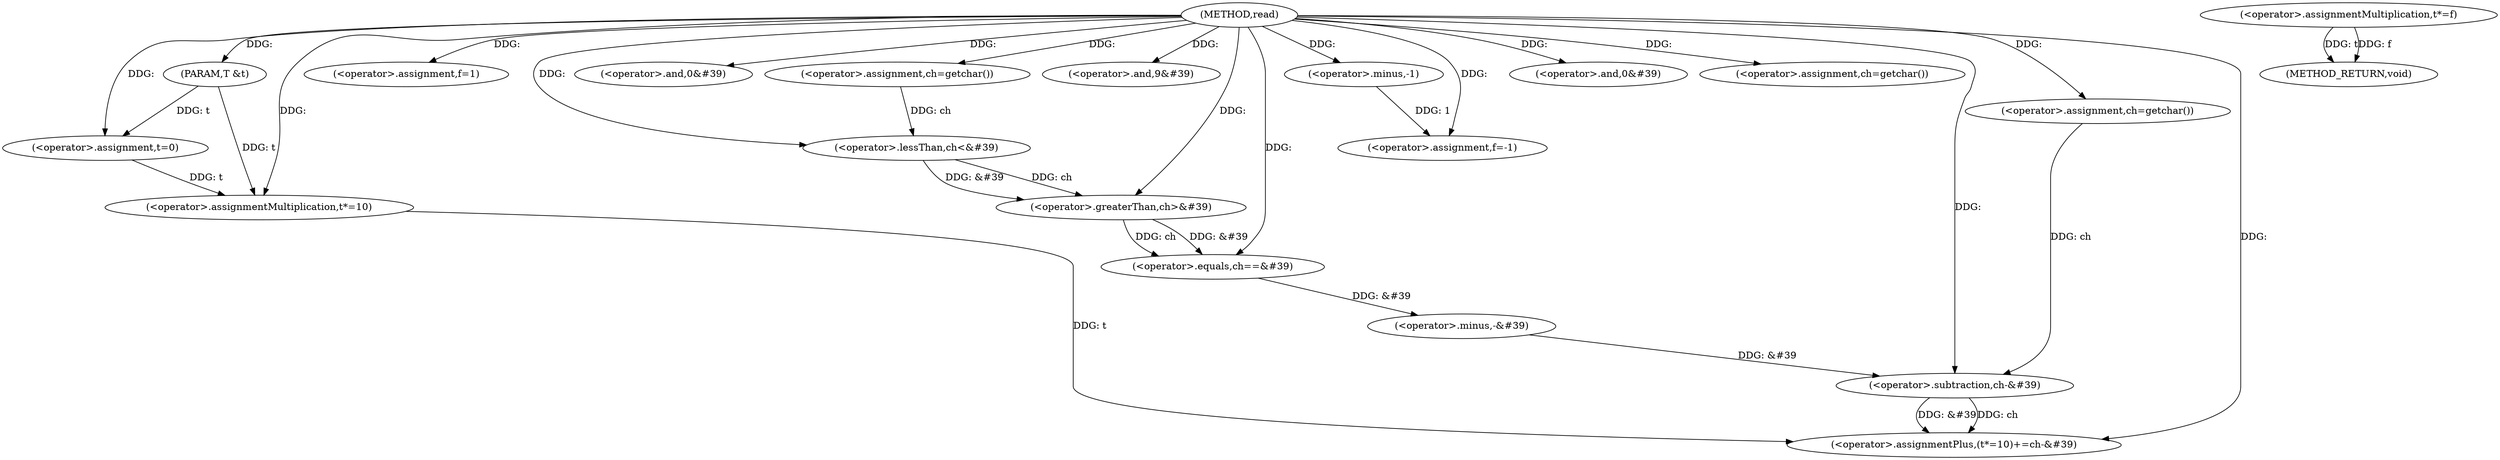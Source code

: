 digraph "read" {  
"1000108" [label = "(METHOD,read)" ]
"1000184" [label = "(METHOD_RETURN,void)" ]
"1000109" [label = "(PARAM,T &t)" ]
"1000111" [label = "(<operator>.assignment,t=0)" ]
"1000115" [label = "(<operator>.assignment,ch=getchar())" ]
"1000119" [label = "(<operator>.assignment,f=1)" ]
"1000122" [label = "(<operator>.lessThan,ch<&#39)" ]
"1000126" [label = "(<operator>.and,0&#39)" ]
"1000129" [label = "(<operator>.greaterThan,ch>&#39)" ]
"1000133" [label = "(<operator>.and,9&#39)" ]
"1000137" [label = "(<operator>.equals,ch==&#39)" ]
"1000141" [label = "(<operator>.minus,-&#39)" ]
"1000144" [label = "(<operator>.assignment,f=-1)" ]
"1000148" [label = "(<operator>.assignment,ch=getchar())" ]
"1000181" [label = "(<operator>.assignmentMultiplication,t*=f)" ]
"1000153" [label = "(<operator>.assignmentPlus,(t*=10)+=ch-&#39)" ]
"1000161" [label = "(<operator>.and,0&#39)" ]
"1000164" [label = "(<operator>.assignment,ch=getchar())" ]
"1000146" [label = "(<operator>.minus,-1)" ]
"1000154" [label = "(<operator>.assignmentMultiplication,t*=10)" ]
"1000157" [label = "(<operator>.subtraction,ch-&#39)" ]
  "1000181" -> "1000184"  [ label = "DDG: t"] 
  "1000181" -> "1000184"  [ label = "DDG: f"] 
  "1000108" -> "1000109"  [ label = "DDG: "] 
  "1000108" -> "1000111"  [ label = "DDG: "] 
  "1000108" -> "1000115"  [ label = "DDG: "] 
  "1000108" -> "1000119"  [ label = "DDG: "] 
  "1000109" -> "1000111"  [ label = "DDG: t"] 
  "1000115" -> "1000122"  [ label = "DDG: ch"] 
  "1000108" -> "1000122"  [ label = "DDG: "] 
  "1000108" -> "1000126"  [ label = "DDG: "] 
  "1000122" -> "1000129"  [ label = "DDG: ch"] 
  "1000108" -> "1000129"  [ label = "DDG: "] 
  "1000122" -> "1000129"  [ label = "DDG: &#39"] 
  "1000108" -> "1000133"  [ label = "DDG: "] 
  "1000146" -> "1000144"  [ label = "DDG: 1"] 
  "1000108" -> "1000148"  [ label = "DDG: "] 
  "1000129" -> "1000137"  [ label = "DDG: ch"] 
  "1000108" -> "1000137"  [ label = "DDG: "] 
  "1000129" -> "1000137"  [ label = "DDG: &#39"] 
  "1000137" -> "1000141"  [ label = "DDG: &#39"] 
  "1000108" -> "1000144"  [ label = "DDG: "] 
  "1000157" -> "1000153"  [ label = "DDG: &#39"] 
  "1000157" -> "1000153"  [ label = "DDG: ch"] 
  "1000108" -> "1000164"  [ label = "DDG: "] 
  "1000108" -> "1000146"  [ label = "DDG: "] 
  "1000154" -> "1000153"  [ label = "DDG: t"] 
  "1000108" -> "1000153"  [ label = "DDG: "] 
  "1000108" -> "1000161"  [ label = "DDG: "] 
  "1000111" -> "1000154"  [ label = "DDG: t"] 
  "1000109" -> "1000154"  [ label = "DDG: t"] 
  "1000108" -> "1000154"  [ label = "DDG: "] 
  "1000148" -> "1000157"  [ label = "DDG: ch"] 
  "1000108" -> "1000157"  [ label = "DDG: "] 
  "1000141" -> "1000157"  [ label = "DDG: &#39"] 
}
